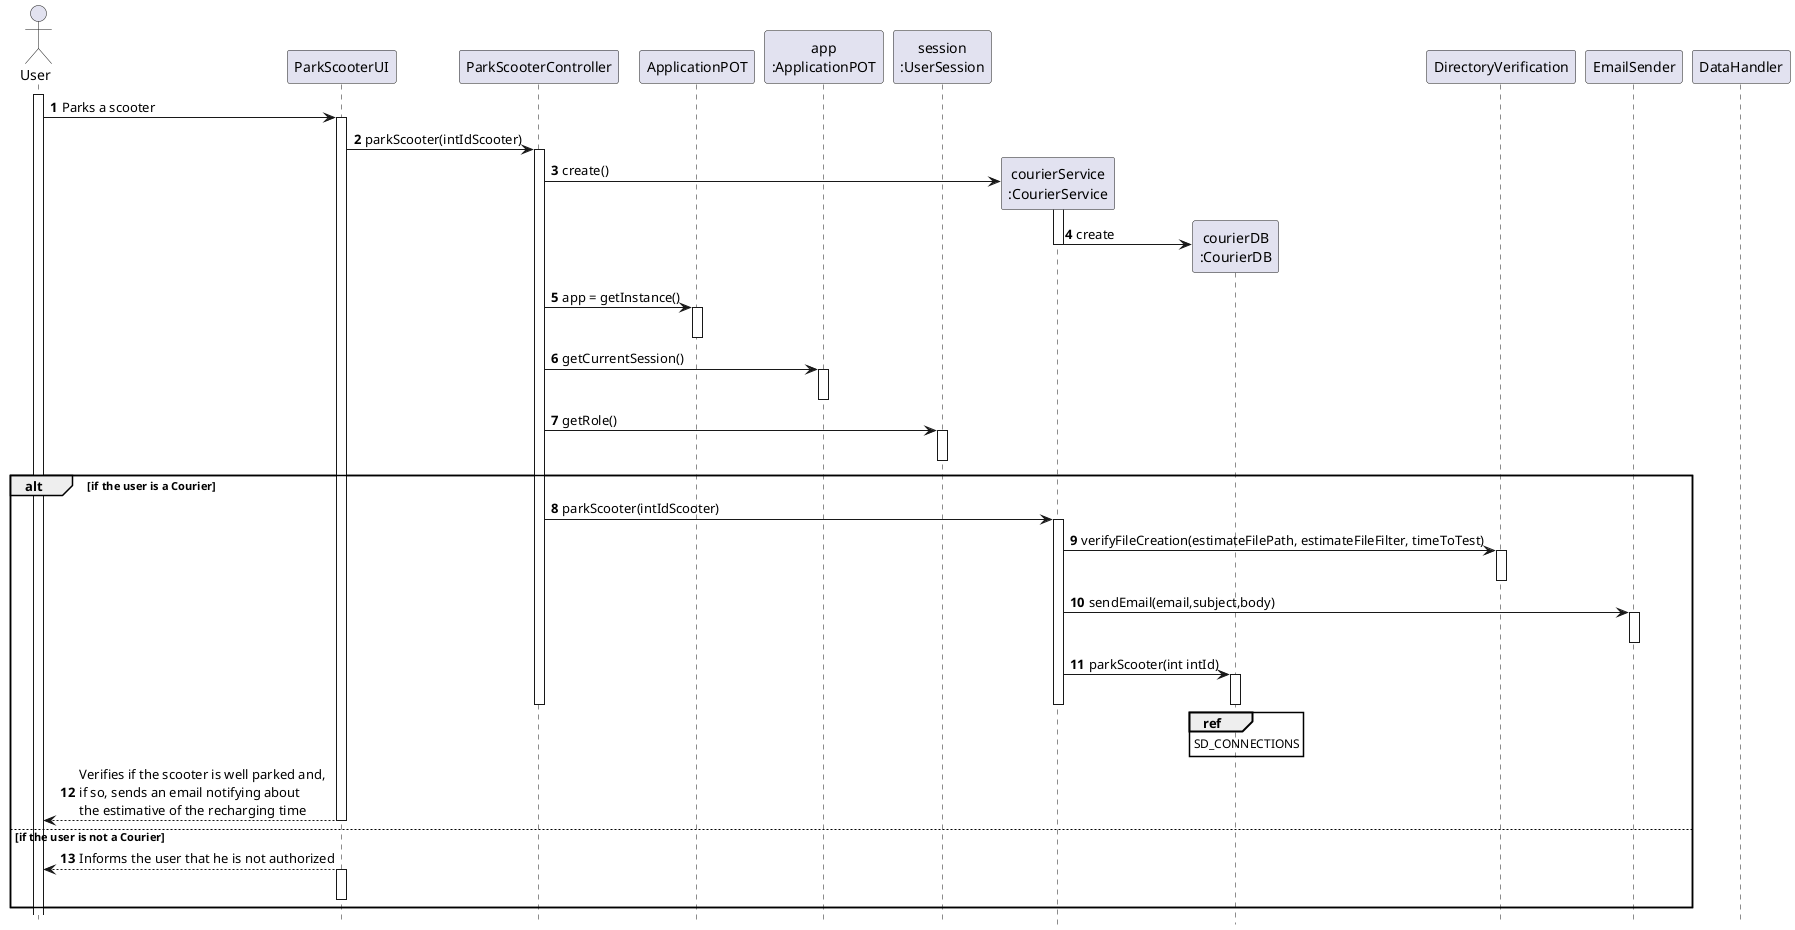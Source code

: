 @startuml
autonumber
hide footbox

actor "User" as U

participant "ParkScooterUI" as UI
participant "ParkScooterController" as CTRL
participant "ApplicationPOT" as _APP
participant "app\n:ApplicationPOT" as APP
participant "session\n:UserSession" as SESSION

participant "courierService\n:CourierService" as US
participant "courierDB\n:CourierDB" as UREG
participant "DirectoryVerification" as VER
participant "EmailSender" as ESENDER



participant "DataHandler" as DH

activate U

U -> UI : Parks a scooter
activate UI
UI -> CTRL : parkScooter(intIdScooter)
activate CTRL
CTRL -> US** : create()
activate US
US -> UREG** : create
deactivate US
CTRL -> _APP: app = getInstance()
activate _APP
deactivate _APP

CTRL -> APP : getCurrentSession()
activate APP
deactivate APP

CTRL -> SESSION : getRole()
activate SESSION
deactivate SESSION

alt if the user is a Courier
CTRL -> US : parkScooter(intIdScooter)
activate US

US -> VER : verifyFileCreation(estimateFilePath, estimateFileFilter, timeToTest)
activate VER

deactivate VER

US -> ESENDER : sendEmail(email,subject,body)
activate ESENDER
deactivate ESENDER

US -> UREG : parkScooter(int intId)
activate UREG
ref over UREG
SD_CONNECTIONS
end ref
deactivate UREG
deactivate US



deactivate CTRL
UI --> U : Verifies if the scooter is well parked and,\nif so, sends an email notifying about\nthe estimative of the recharging time
deactivate UI
else if the user is not a Courier

UI --> U : Informs the user that he is not authorized
activate UI
deactivate UI

end if



@enduml